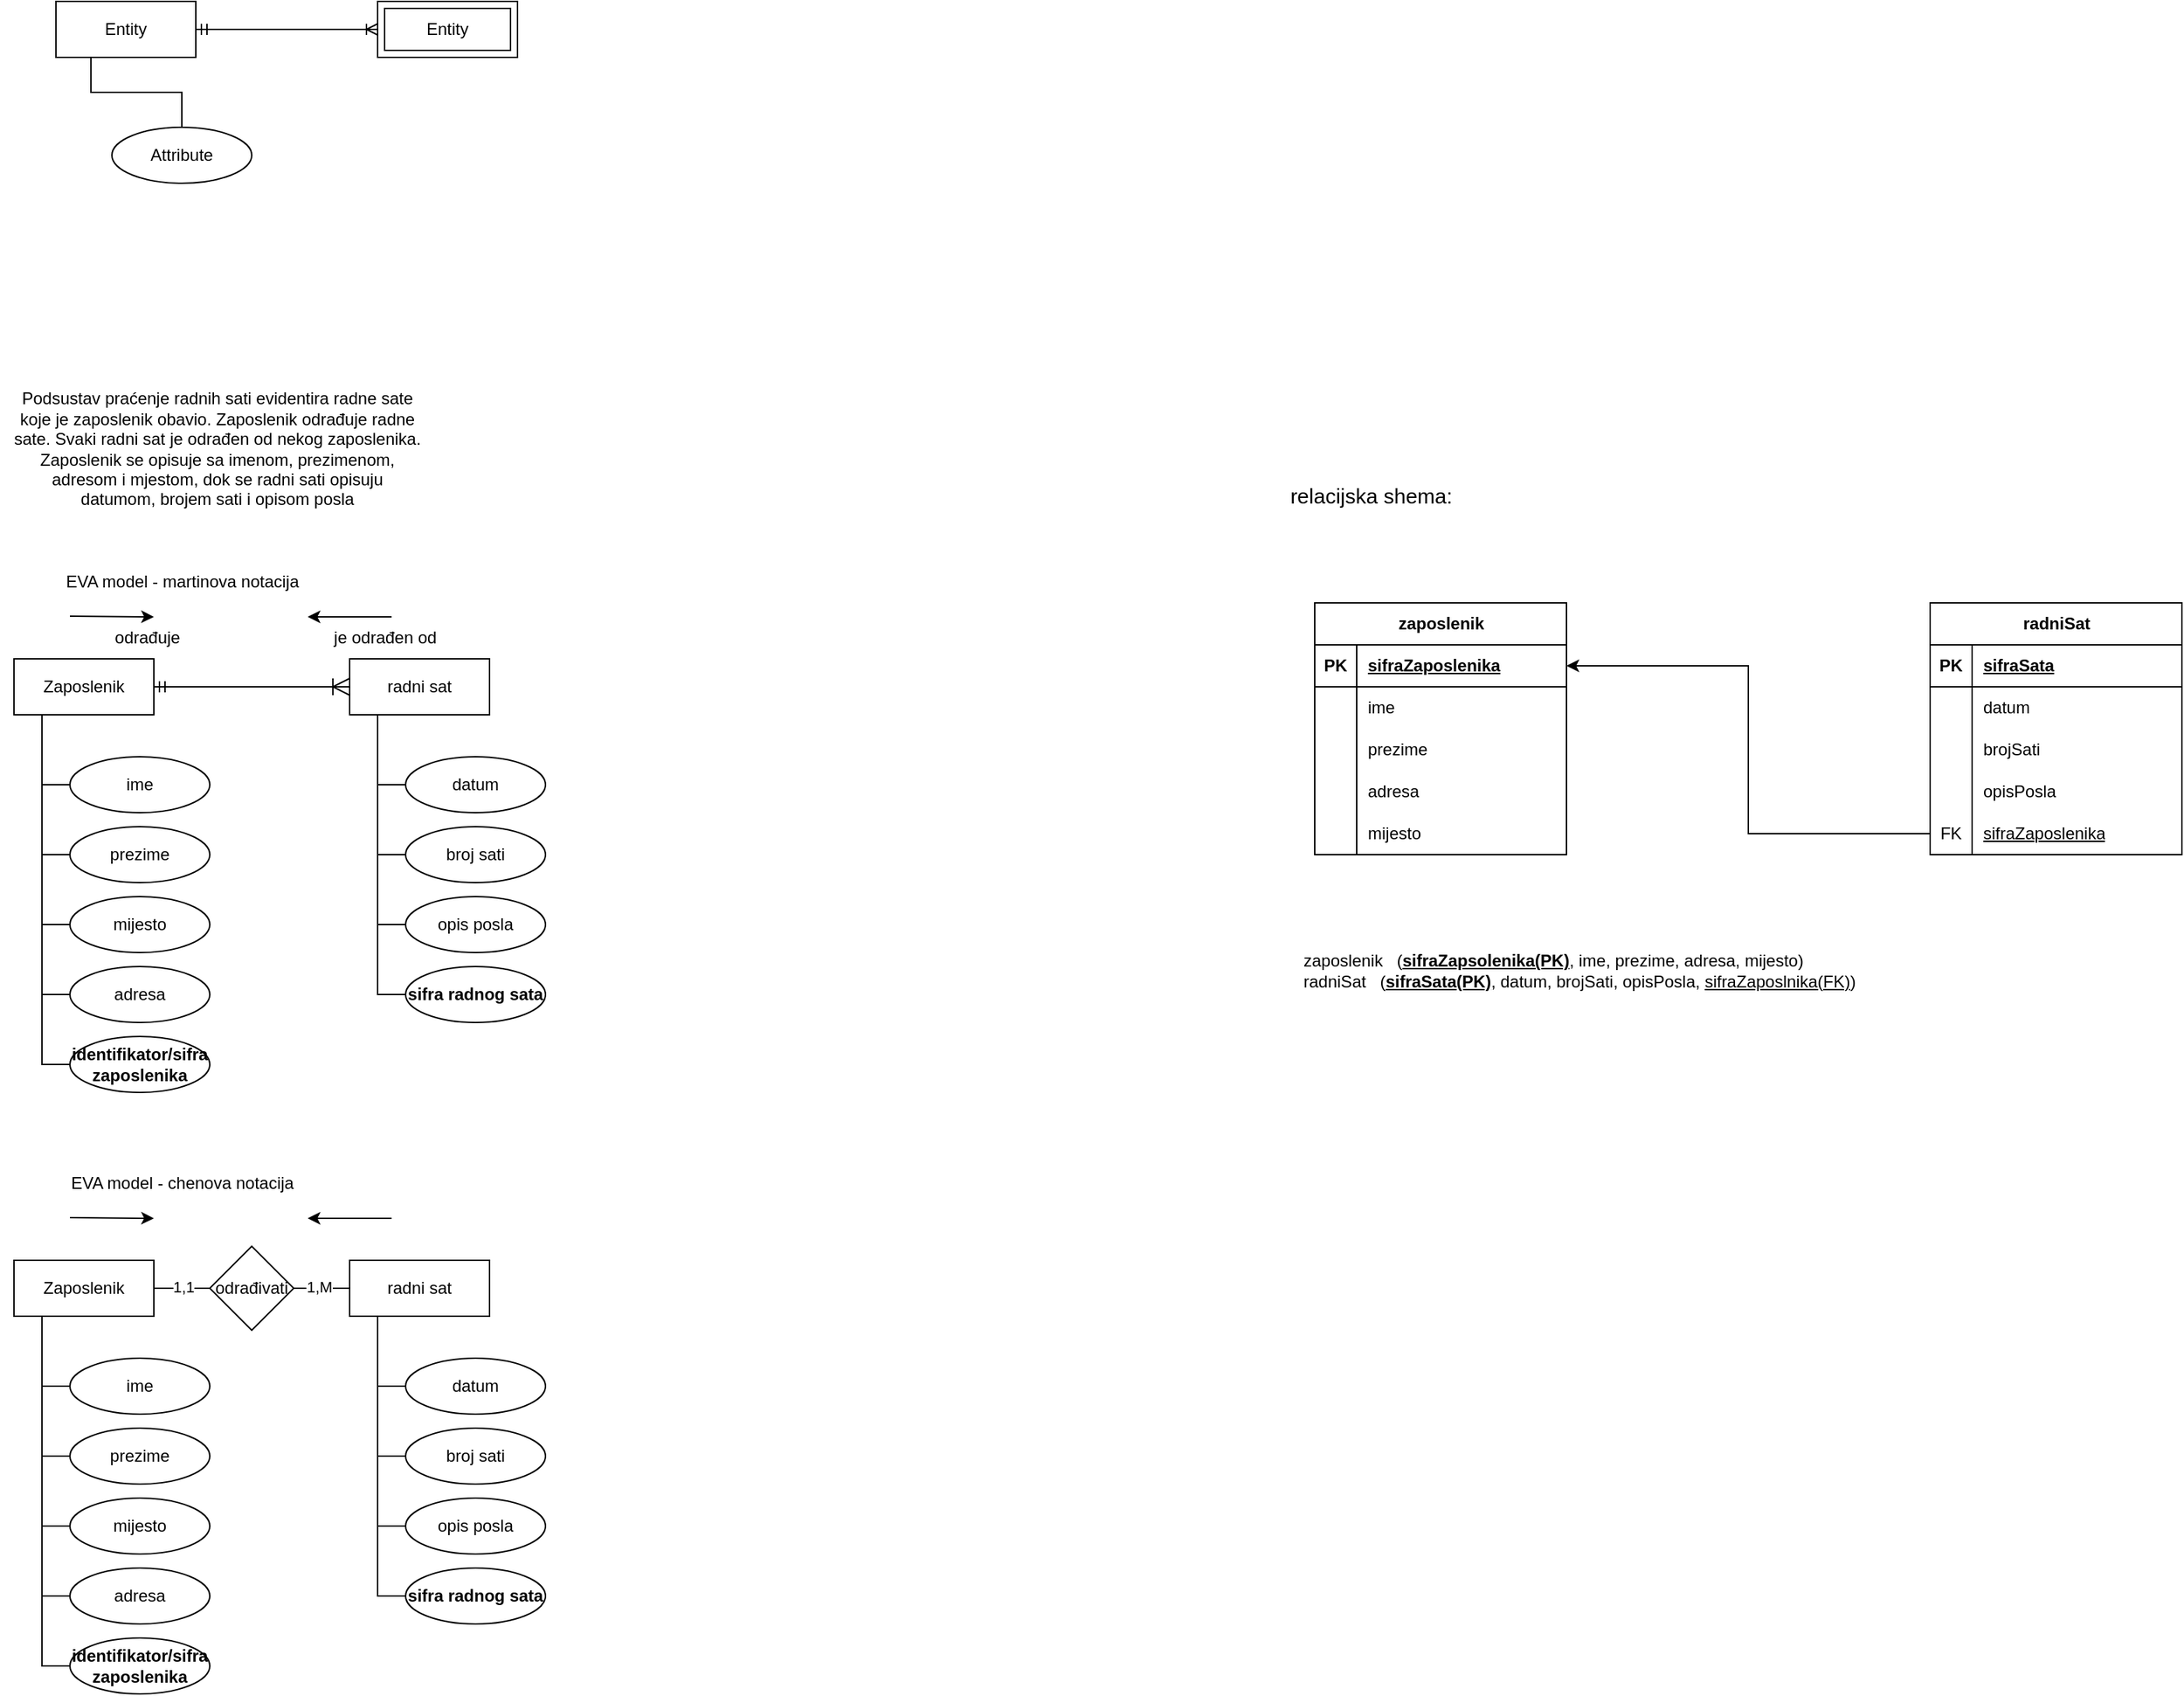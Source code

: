 <mxfile version="22.0.8" type="github">
  <diagram name="Page-1" id="AN3knQ1uPVFw2JtmK8g8">
    <mxGraphModel dx="1551" dy="839" grid="1" gridSize="10" guides="1" tooltips="1" connect="1" arrows="1" fold="1" page="1" pageScale="1" pageWidth="3300" pageHeight="4681" math="0" shadow="0">
      <root>
        <mxCell id="0" />
        <mxCell id="1" parent="0" />
        <mxCell id="YmAx3Wk3M9Wkv32GOvmK-6" style="edgeStyle=orthogonalEdgeStyle;rounded=0;orthogonalLoop=1;jettySize=auto;html=1;entryX=0;entryY=0.5;entryDx=0;entryDy=0;endArrow=ERoneToMany;endFill=0;startArrow=ERmandOne;startFill=0;" parent="1" source="YmAx3Wk3M9Wkv32GOvmK-4" edge="1">
          <mxGeometry relative="1" as="geometry">
            <mxPoint x="290" y="200" as="targetPoint" />
          </mxGeometry>
        </mxCell>
        <mxCell id="YmAx3Wk3M9Wkv32GOvmK-9" style="edgeStyle=orthogonalEdgeStyle;rounded=0;orthogonalLoop=1;jettySize=auto;html=1;exitX=0.25;exitY=1;exitDx=0;exitDy=0;endArrow=none;endFill=0;" parent="1" source="YmAx3Wk3M9Wkv32GOvmK-4" target="YmAx3Wk3M9Wkv32GOvmK-8" edge="1">
          <mxGeometry relative="1" as="geometry" />
        </mxCell>
        <mxCell id="YmAx3Wk3M9Wkv32GOvmK-4" value="Entity" style="whiteSpace=wrap;html=1;align=center;" parent="1" vertex="1">
          <mxGeometry x="60" y="180" width="100" height="40" as="geometry" />
        </mxCell>
        <mxCell id="YmAx3Wk3M9Wkv32GOvmK-7" value="Entity" style="shape=ext;margin=3;double=1;whiteSpace=wrap;html=1;align=center;" parent="1" vertex="1">
          <mxGeometry x="290" y="180" width="100" height="40" as="geometry" />
        </mxCell>
        <mxCell id="YmAx3Wk3M9Wkv32GOvmK-8" value="Attribute" style="ellipse;whiteSpace=wrap;html=1;align=center;" parent="1" vertex="1">
          <mxGeometry x="100" y="270" width="100" height="40" as="geometry" />
        </mxCell>
        <mxCell id="YmAx3Wk3M9Wkv32GOvmK-10" value="EVA model - martinova notacija" style="text;html=1;align=center;verticalAlign=middle;resizable=0;points=[];autosize=1;strokeColor=none;fillColor=none;" parent="1" vertex="1">
          <mxGeometry x="55" y="580" width="190" height="30" as="geometry" />
        </mxCell>
        <mxCell id="YmAx3Wk3M9Wkv32GOvmK-11" value="Podsustav praćenje radnih sati evidentira radne sate&lt;br&gt;koje je zaposlenik obavio. Zaposlenik odrađuje radne&lt;br&gt;sate. Svaki radni sat je odrađen od nekog zaposlenika.&lt;br&gt;Zaposlenik se opisuje sa imenom, prezimenom,&lt;br&gt;adresom i mjestom, dok se radni sati opisuju&lt;br&gt;datumom, brojem sati i opisom posla" style="text;html=1;align=center;verticalAlign=middle;resizable=0;points=[];autosize=1;strokeColor=none;fillColor=none;" parent="1" vertex="1">
          <mxGeometry x="20" y="450" width="310" height="100" as="geometry" />
        </mxCell>
        <mxCell id="YmAx3Wk3M9Wkv32GOvmK-14" style="edgeStyle=orthogonalEdgeStyle;rounded=0;orthogonalLoop=1;jettySize=auto;html=1;exitX=1;exitY=0.5;exitDx=0;exitDy=0;endArrow=ERoneToMany;endFill=0;startArrow=ERmandOne;startFill=0;endSize=10;" parent="1" source="YmAx3Wk3M9Wkv32GOvmK-12" target="YmAx3Wk3M9Wkv32GOvmK-13" edge="1">
          <mxGeometry relative="1" as="geometry" />
        </mxCell>
        <mxCell id="YmAx3Wk3M9Wkv32GOvmK-12" value="Zaposlenik" style="whiteSpace=wrap;html=1;align=center;" parent="1" vertex="1">
          <mxGeometry x="30" y="650" width="100" height="40" as="geometry" />
        </mxCell>
        <mxCell id="YmAx3Wk3M9Wkv32GOvmK-13" value="radni sat" style="whiteSpace=wrap;html=1;align=center;" parent="1" vertex="1">
          <mxGeometry x="270" y="650" width="100" height="40" as="geometry" />
        </mxCell>
        <mxCell id="YmAx3Wk3M9Wkv32GOvmK-15" value="ime" style="ellipse;whiteSpace=wrap;html=1;align=center;" parent="1" vertex="1">
          <mxGeometry x="70" y="720" width="100" height="40" as="geometry" />
        </mxCell>
        <mxCell id="YmAx3Wk3M9Wkv32GOvmK-22" style="edgeStyle=orthogonalEdgeStyle;rounded=0;orthogonalLoop=1;jettySize=auto;html=1;exitX=0;exitY=0.5;exitDx=0;exitDy=0;endArrow=none;endFill=0;" parent="1" source="YmAx3Wk3M9Wkv32GOvmK-16" edge="1">
          <mxGeometry relative="1" as="geometry">
            <mxPoint x="50" y="690" as="targetPoint" />
          </mxGeometry>
        </mxCell>
        <mxCell id="YmAx3Wk3M9Wkv32GOvmK-16" value="prezime" style="ellipse;whiteSpace=wrap;html=1;align=center;" parent="1" vertex="1">
          <mxGeometry x="70" y="770" width="100" height="40" as="geometry" />
        </mxCell>
        <mxCell id="YmAx3Wk3M9Wkv32GOvmK-23" style="edgeStyle=orthogonalEdgeStyle;rounded=0;orthogonalLoop=1;jettySize=auto;html=1;exitX=0;exitY=0.5;exitDx=0;exitDy=0;endArrow=none;endFill=0;" parent="1" source="YmAx3Wk3M9Wkv32GOvmK-17" edge="1">
          <mxGeometry relative="1" as="geometry">
            <mxPoint x="50" y="690" as="targetPoint" />
          </mxGeometry>
        </mxCell>
        <mxCell id="YmAx3Wk3M9Wkv32GOvmK-17" value="mijesto" style="ellipse;whiteSpace=wrap;html=1;align=center;" parent="1" vertex="1">
          <mxGeometry x="70" y="820" width="100" height="40" as="geometry" />
        </mxCell>
        <mxCell id="YmAx3Wk3M9Wkv32GOvmK-24" style="edgeStyle=orthogonalEdgeStyle;rounded=0;orthogonalLoop=1;jettySize=auto;html=1;exitX=0;exitY=0.5;exitDx=0;exitDy=0;endArrow=none;endFill=0;" parent="1" source="YmAx3Wk3M9Wkv32GOvmK-18" edge="1">
          <mxGeometry relative="1" as="geometry">
            <mxPoint x="50" y="690" as="targetPoint" />
          </mxGeometry>
        </mxCell>
        <mxCell id="YmAx3Wk3M9Wkv32GOvmK-18" value="adresa" style="ellipse;whiteSpace=wrap;html=1;align=center;" parent="1" vertex="1">
          <mxGeometry x="70" y="870" width="100" height="40" as="geometry" />
        </mxCell>
        <mxCell id="YmAx3Wk3M9Wkv32GOvmK-21" style="edgeStyle=orthogonalEdgeStyle;rounded=0;orthogonalLoop=1;jettySize=auto;html=1;exitX=0;exitY=0.5;exitDx=0;exitDy=0;entryX=0.2;entryY=1;entryDx=0;entryDy=0;entryPerimeter=0;endArrow=none;endFill=0;" parent="1" source="YmAx3Wk3M9Wkv32GOvmK-15" target="YmAx3Wk3M9Wkv32GOvmK-12" edge="1">
          <mxGeometry relative="1" as="geometry" />
        </mxCell>
        <mxCell id="YmAx3Wk3M9Wkv32GOvmK-26" style="edgeStyle=orthogonalEdgeStyle;rounded=0;orthogonalLoop=1;jettySize=auto;html=1;exitX=0;exitY=0.5;exitDx=0;exitDy=0;endArrow=none;endFill=0;" parent="1" source="YmAx3Wk3M9Wkv32GOvmK-25" edge="1">
          <mxGeometry relative="1" as="geometry">
            <mxPoint x="50" y="690" as="targetPoint" />
          </mxGeometry>
        </mxCell>
        <mxCell id="YmAx3Wk3M9Wkv32GOvmK-25" value="&lt;b&gt;identifikator/sifra zaposlenika&lt;/b&gt;" style="ellipse;whiteSpace=wrap;html=1;align=center;" parent="1" vertex="1">
          <mxGeometry x="70" y="920" width="100" height="40" as="geometry" />
        </mxCell>
        <mxCell id="YmAx3Wk3M9Wkv32GOvmK-27" value="datum" style="ellipse;whiteSpace=wrap;html=1;align=center;" parent="1" vertex="1">
          <mxGeometry x="310" y="720" width="100" height="40" as="geometry" />
        </mxCell>
        <mxCell id="YmAx3Wk3M9Wkv32GOvmK-31" style="edgeStyle=orthogonalEdgeStyle;rounded=0;orthogonalLoop=1;jettySize=auto;html=1;exitX=0;exitY=0.5;exitDx=0;exitDy=0;endArrow=none;endFill=0;" parent="1" source="YmAx3Wk3M9Wkv32GOvmK-28" edge="1">
          <mxGeometry relative="1" as="geometry">
            <mxPoint x="290" y="700" as="targetPoint" />
          </mxGeometry>
        </mxCell>
        <mxCell id="YmAx3Wk3M9Wkv32GOvmK-28" value="broj sati" style="ellipse;whiteSpace=wrap;html=1;align=center;" parent="1" vertex="1">
          <mxGeometry x="310" y="770" width="100" height="40" as="geometry" />
        </mxCell>
        <mxCell id="YmAx3Wk3M9Wkv32GOvmK-32" style="edgeStyle=orthogonalEdgeStyle;rounded=0;orthogonalLoop=1;jettySize=auto;html=1;exitX=0;exitY=0.5;exitDx=0;exitDy=0;endArrow=none;endFill=0;" parent="1" source="YmAx3Wk3M9Wkv32GOvmK-29" edge="1">
          <mxGeometry relative="1" as="geometry">
            <mxPoint x="290" y="730" as="targetPoint" />
          </mxGeometry>
        </mxCell>
        <mxCell id="YmAx3Wk3M9Wkv32GOvmK-29" value="opis posla" style="ellipse;whiteSpace=wrap;html=1;align=center;" parent="1" vertex="1">
          <mxGeometry x="310" y="820" width="100" height="40" as="geometry" />
        </mxCell>
        <mxCell id="YmAx3Wk3M9Wkv32GOvmK-30" style="edgeStyle=orthogonalEdgeStyle;rounded=0;orthogonalLoop=1;jettySize=auto;html=1;exitX=0;exitY=0.5;exitDx=0;exitDy=0;entryX=0.2;entryY=1;entryDx=0;entryDy=0;entryPerimeter=0;endArrow=none;endFill=0;" parent="1" source="YmAx3Wk3M9Wkv32GOvmK-27" target="YmAx3Wk3M9Wkv32GOvmK-13" edge="1">
          <mxGeometry relative="1" as="geometry" />
        </mxCell>
        <mxCell id="YmAx3Wk3M9Wkv32GOvmK-34" style="edgeStyle=orthogonalEdgeStyle;rounded=0;orthogonalLoop=1;jettySize=auto;html=1;exitX=0;exitY=0.5;exitDx=0;exitDy=0;endArrow=none;endFill=0;" parent="1" source="YmAx3Wk3M9Wkv32GOvmK-33" edge="1">
          <mxGeometry relative="1" as="geometry">
            <mxPoint x="290" y="840" as="targetPoint" />
          </mxGeometry>
        </mxCell>
        <mxCell id="YmAx3Wk3M9Wkv32GOvmK-33" value="&lt;b&gt;sifra radnog sata&lt;/b&gt;" style="ellipse;whiteSpace=wrap;html=1;align=center;" parent="1" vertex="1">
          <mxGeometry x="310" y="870" width="100" height="40" as="geometry" />
        </mxCell>
        <mxCell id="YmAx3Wk3M9Wkv32GOvmK-36" value="odrađuje" style="text;html=1;align=center;verticalAlign=middle;resizable=0;points=[];autosize=1;strokeColor=none;fillColor=none;strokeWidth=1;" parent="1" vertex="1">
          <mxGeometry x="90" y="620" width="70" height="30" as="geometry" />
        </mxCell>
        <mxCell id="YmAx3Wk3M9Wkv32GOvmK-37" value="je odrađen od" style="text;html=1;align=center;verticalAlign=middle;resizable=0;points=[];autosize=1;strokeColor=none;fillColor=none;" parent="1" vertex="1">
          <mxGeometry x="245" y="620" width="100" height="30" as="geometry" />
        </mxCell>
        <mxCell id="YmAx3Wk3M9Wkv32GOvmK-40" value="" style="edgeStyle=none;orthogonalLoop=1;jettySize=auto;html=1;rounded=0;" parent="1" edge="1">
          <mxGeometry width="100" relative="1" as="geometry">
            <mxPoint x="300" y="620" as="sourcePoint" />
            <mxPoint x="240" y="620" as="targetPoint" />
            <Array as="points" />
          </mxGeometry>
        </mxCell>
        <mxCell id="YmAx3Wk3M9Wkv32GOvmK-41" value="" style="edgeStyle=none;orthogonalLoop=1;jettySize=auto;html=1;rounded=0;" parent="1" edge="1">
          <mxGeometry width="100" relative="1" as="geometry">
            <mxPoint x="70" y="619.52" as="sourcePoint" />
            <mxPoint x="130" y="620" as="targetPoint" />
            <Array as="points" />
          </mxGeometry>
        </mxCell>
        <mxCell id="YmAx3Wk3M9Wkv32GOvmK-42" value="EVA model - chenova notacija" style="text;html=1;align=center;verticalAlign=middle;resizable=0;points=[];autosize=1;strokeColor=none;fillColor=none;" parent="1" vertex="1">
          <mxGeometry x="60" y="1010" width="180" height="30" as="geometry" />
        </mxCell>
        <mxCell id="YmAx3Wk3M9Wkv32GOvmK-44" value="Zaposlenik" style="whiteSpace=wrap;html=1;align=center;" parent="1" vertex="1">
          <mxGeometry x="30" y="1080" width="100" height="40" as="geometry" />
        </mxCell>
        <mxCell id="YmAx3Wk3M9Wkv32GOvmK-45" value="radni sat" style="whiteSpace=wrap;html=1;align=center;" parent="1" vertex="1">
          <mxGeometry x="270" y="1080" width="100" height="40" as="geometry" />
        </mxCell>
        <mxCell id="YmAx3Wk3M9Wkv32GOvmK-46" value="ime" style="ellipse;whiteSpace=wrap;html=1;align=center;" parent="1" vertex="1">
          <mxGeometry x="70" y="1150" width="100" height="40" as="geometry" />
        </mxCell>
        <mxCell id="YmAx3Wk3M9Wkv32GOvmK-47" style="edgeStyle=orthogonalEdgeStyle;rounded=0;orthogonalLoop=1;jettySize=auto;html=1;exitX=0;exitY=0.5;exitDx=0;exitDy=0;endArrow=none;endFill=0;" parent="1" source="YmAx3Wk3M9Wkv32GOvmK-48" edge="1">
          <mxGeometry relative="1" as="geometry">
            <mxPoint x="50" y="1120" as="targetPoint" />
          </mxGeometry>
        </mxCell>
        <mxCell id="YmAx3Wk3M9Wkv32GOvmK-48" value="prezime" style="ellipse;whiteSpace=wrap;html=1;align=center;" parent="1" vertex="1">
          <mxGeometry x="70" y="1200" width="100" height="40" as="geometry" />
        </mxCell>
        <mxCell id="YmAx3Wk3M9Wkv32GOvmK-49" style="edgeStyle=orthogonalEdgeStyle;rounded=0;orthogonalLoop=1;jettySize=auto;html=1;exitX=0;exitY=0.5;exitDx=0;exitDy=0;endArrow=none;endFill=0;" parent="1" source="YmAx3Wk3M9Wkv32GOvmK-50" edge="1">
          <mxGeometry relative="1" as="geometry">
            <mxPoint x="50" y="1120" as="targetPoint" />
          </mxGeometry>
        </mxCell>
        <mxCell id="YmAx3Wk3M9Wkv32GOvmK-50" value="mijesto" style="ellipse;whiteSpace=wrap;html=1;align=center;" parent="1" vertex="1">
          <mxGeometry x="70" y="1250" width="100" height="40" as="geometry" />
        </mxCell>
        <mxCell id="YmAx3Wk3M9Wkv32GOvmK-51" style="edgeStyle=orthogonalEdgeStyle;rounded=0;orthogonalLoop=1;jettySize=auto;html=1;exitX=0;exitY=0.5;exitDx=0;exitDy=0;endArrow=none;endFill=0;" parent="1" source="YmAx3Wk3M9Wkv32GOvmK-52" edge="1">
          <mxGeometry relative="1" as="geometry">
            <mxPoint x="50" y="1120" as="targetPoint" />
          </mxGeometry>
        </mxCell>
        <mxCell id="YmAx3Wk3M9Wkv32GOvmK-52" value="adresa" style="ellipse;whiteSpace=wrap;html=1;align=center;" parent="1" vertex="1">
          <mxGeometry x="70" y="1300" width="100" height="40" as="geometry" />
        </mxCell>
        <mxCell id="YmAx3Wk3M9Wkv32GOvmK-53" style="edgeStyle=orthogonalEdgeStyle;rounded=0;orthogonalLoop=1;jettySize=auto;html=1;exitX=0;exitY=0.5;exitDx=0;exitDy=0;entryX=0.2;entryY=1;entryDx=0;entryDy=0;entryPerimeter=0;endArrow=none;endFill=0;" parent="1" source="YmAx3Wk3M9Wkv32GOvmK-46" target="YmAx3Wk3M9Wkv32GOvmK-44" edge="1">
          <mxGeometry relative="1" as="geometry" />
        </mxCell>
        <mxCell id="YmAx3Wk3M9Wkv32GOvmK-54" style="edgeStyle=orthogonalEdgeStyle;rounded=0;orthogonalLoop=1;jettySize=auto;html=1;exitX=0;exitY=0.5;exitDx=0;exitDy=0;endArrow=none;endFill=0;" parent="1" source="YmAx3Wk3M9Wkv32GOvmK-55" edge="1">
          <mxGeometry relative="1" as="geometry">
            <mxPoint x="50" y="1120" as="targetPoint" />
          </mxGeometry>
        </mxCell>
        <mxCell id="YmAx3Wk3M9Wkv32GOvmK-55" value="&lt;b&gt;identifikator/sifra zaposlenika&lt;/b&gt;" style="ellipse;whiteSpace=wrap;html=1;align=center;" parent="1" vertex="1">
          <mxGeometry x="70" y="1350" width="100" height="40" as="geometry" />
        </mxCell>
        <mxCell id="YmAx3Wk3M9Wkv32GOvmK-56" value="datum" style="ellipse;whiteSpace=wrap;html=1;align=center;" parent="1" vertex="1">
          <mxGeometry x="310" y="1150" width="100" height="40" as="geometry" />
        </mxCell>
        <mxCell id="YmAx3Wk3M9Wkv32GOvmK-57" style="edgeStyle=orthogonalEdgeStyle;rounded=0;orthogonalLoop=1;jettySize=auto;html=1;exitX=0;exitY=0.5;exitDx=0;exitDy=0;endArrow=none;endFill=0;" parent="1" source="YmAx3Wk3M9Wkv32GOvmK-58" edge="1">
          <mxGeometry relative="1" as="geometry">
            <mxPoint x="290" y="1130" as="targetPoint" />
          </mxGeometry>
        </mxCell>
        <mxCell id="YmAx3Wk3M9Wkv32GOvmK-58" value="broj sati" style="ellipse;whiteSpace=wrap;html=1;align=center;" parent="1" vertex="1">
          <mxGeometry x="310" y="1200" width="100" height="40" as="geometry" />
        </mxCell>
        <mxCell id="YmAx3Wk3M9Wkv32GOvmK-59" style="edgeStyle=orthogonalEdgeStyle;rounded=0;orthogonalLoop=1;jettySize=auto;html=1;exitX=0;exitY=0.5;exitDx=0;exitDy=0;endArrow=none;endFill=0;" parent="1" source="YmAx3Wk3M9Wkv32GOvmK-60" edge="1">
          <mxGeometry relative="1" as="geometry">
            <mxPoint x="290" y="1160" as="targetPoint" />
          </mxGeometry>
        </mxCell>
        <mxCell id="YmAx3Wk3M9Wkv32GOvmK-60" value="opis posla" style="ellipse;whiteSpace=wrap;html=1;align=center;" parent="1" vertex="1">
          <mxGeometry x="310" y="1250" width="100" height="40" as="geometry" />
        </mxCell>
        <mxCell id="YmAx3Wk3M9Wkv32GOvmK-61" style="edgeStyle=orthogonalEdgeStyle;rounded=0;orthogonalLoop=1;jettySize=auto;html=1;exitX=0;exitY=0.5;exitDx=0;exitDy=0;entryX=0.2;entryY=1;entryDx=0;entryDy=0;entryPerimeter=0;endArrow=none;endFill=0;" parent="1" source="YmAx3Wk3M9Wkv32GOvmK-56" target="YmAx3Wk3M9Wkv32GOvmK-45" edge="1">
          <mxGeometry relative="1" as="geometry" />
        </mxCell>
        <mxCell id="YmAx3Wk3M9Wkv32GOvmK-62" style="edgeStyle=orthogonalEdgeStyle;rounded=0;orthogonalLoop=1;jettySize=auto;html=1;exitX=0;exitY=0.5;exitDx=0;exitDy=0;endArrow=none;endFill=0;" parent="1" source="YmAx3Wk3M9Wkv32GOvmK-63" edge="1">
          <mxGeometry relative="1" as="geometry">
            <mxPoint x="290" y="1270" as="targetPoint" />
          </mxGeometry>
        </mxCell>
        <mxCell id="YmAx3Wk3M9Wkv32GOvmK-63" value="&lt;b&gt;sifra radnog sata&lt;/b&gt;" style="ellipse;whiteSpace=wrap;html=1;align=center;" parent="1" vertex="1">
          <mxGeometry x="310" y="1300" width="100" height="40" as="geometry" />
        </mxCell>
        <mxCell id="YmAx3Wk3M9Wkv32GOvmK-66" value="" style="edgeStyle=none;orthogonalLoop=1;jettySize=auto;html=1;rounded=0;" parent="1" edge="1">
          <mxGeometry width="100" relative="1" as="geometry">
            <mxPoint x="300" y="1050" as="sourcePoint" />
            <mxPoint x="240" y="1050" as="targetPoint" />
            <Array as="points" />
          </mxGeometry>
        </mxCell>
        <mxCell id="YmAx3Wk3M9Wkv32GOvmK-67" value="" style="edgeStyle=none;orthogonalLoop=1;jettySize=auto;html=1;rounded=0;" parent="1" edge="1">
          <mxGeometry width="100" relative="1" as="geometry">
            <mxPoint x="70" y="1049.52" as="sourcePoint" />
            <mxPoint x="130" y="1050" as="targetPoint" />
            <Array as="points" />
          </mxGeometry>
        </mxCell>
        <mxCell id="YmAx3Wk3M9Wkv32GOvmK-70" style="edgeStyle=orthogonalEdgeStyle;rounded=0;orthogonalLoop=1;jettySize=auto;html=1;exitX=0;exitY=0.5;exitDx=0;exitDy=0;entryX=1;entryY=0.5;entryDx=0;entryDy=0;endArrow=none;endFill=0;" parent="1" source="YmAx3Wk3M9Wkv32GOvmK-68" target="YmAx3Wk3M9Wkv32GOvmK-44" edge="1">
          <mxGeometry relative="1" as="geometry" />
        </mxCell>
        <mxCell id="YmAx3Wk3M9Wkv32GOvmK-72" value="1,1" style="edgeLabel;html=1;align=center;verticalAlign=middle;resizable=0;points=[];" parent="YmAx3Wk3M9Wkv32GOvmK-70" vertex="1" connectable="0">
          <mxGeometry x="-0.024" y="-1" relative="1" as="geometry">
            <mxPoint as="offset" />
          </mxGeometry>
        </mxCell>
        <mxCell id="YmAx3Wk3M9Wkv32GOvmK-68" value="odrađivati" style="shape=rhombus;perimeter=rhombusPerimeter;whiteSpace=wrap;html=1;align=center;" parent="1" vertex="1">
          <mxGeometry x="170" y="1070" width="60" height="60" as="geometry" />
        </mxCell>
        <mxCell id="YmAx3Wk3M9Wkv32GOvmK-69" style="edgeStyle=orthogonalEdgeStyle;rounded=0;orthogonalLoop=1;jettySize=auto;html=1;entryX=0;entryY=0.5;entryDx=0;entryDy=0;endArrow=none;endFill=0;" parent="1" source="YmAx3Wk3M9Wkv32GOvmK-68" target="YmAx3Wk3M9Wkv32GOvmK-45" edge="1">
          <mxGeometry relative="1" as="geometry">
            <Array as="points" />
          </mxGeometry>
        </mxCell>
        <mxCell id="YmAx3Wk3M9Wkv32GOvmK-71" value="1,M" style="edgeLabel;html=1;align=center;verticalAlign=middle;resizable=0;points=[];" parent="YmAx3Wk3M9Wkv32GOvmK-69" vertex="1" connectable="0">
          <mxGeometry x="-0.119" y="1" relative="1" as="geometry">
            <mxPoint as="offset" />
          </mxGeometry>
        </mxCell>
        <mxCell id="SPQxVRiJ7Nk8ywsgeBVe-1" value="&lt;div&gt;zaposlenik&lt;/div&gt;" style="shape=table;startSize=30;container=1;collapsible=1;childLayout=tableLayout;fixedRows=1;rowLines=0;fontStyle=1;align=center;resizeLast=1;html=1;" vertex="1" parent="1">
          <mxGeometry x="960" y="610" width="180" height="180" as="geometry" />
        </mxCell>
        <mxCell id="SPQxVRiJ7Nk8ywsgeBVe-2" value="" style="shape=tableRow;horizontal=0;startSize=0;swimlaneHead=0;swimlaneBody=0;fillColor=none;collapsible=0;dropTarget=0;points=[[0,0.5],[1,0.5]];portConstraint=eastwest;top=0;left=0;right=0;bottom=1;" vertex="1" parent="SPQxVRiJ7Nk8ywsgeBVe-1">
          <mxGeometry y="30" width="180" height="30" as="geometry" />
        </mxCell>
        <mxCell id="SPQxVRiJ7Nk8ywsgeBVe-3" value="PK" style="shape=partialRectangle;connectable=0;fillColor=none;top=0;left=0;bottom=0;right=0;fontStyle=1;overflow=hidden;whiteSpace=wrap;html=1;" vertex="1" parent="SPQxVRiJ7Nk8ywsgeBVe-2">
          <mxGeometry width="30" height="30" as="geometry">
            <mxRectangle width="30" height="30" as="alternateBounds" />
          </mxGeometry>
        </mxCell>
        <mxCell id="SPQxVRiJ7Nk8ywsgeBVe-4" value="sifraZaposlenika" style="shape=partialRectangle;connectable=0;fillColor=none;top=0;left=0;bottom=0;right=0;align=left;spacingLeft=6;fontStyle=5;overflow=hidden;whiteSpace=wrap;html=1;" vertex="1" parent="SPQxVRiJ7Nk8ywsgeBVe-2">
          <mxGeometry x="30" width="150" height="30" as="geometry">
            <mxRectangle width="150" height="30" as="alternateBounds" />
          </mxGeometry>
        </mxCell>
        <mxCell id="SPQxVRiJ7Nk8ywsgeBVe-5" value="" style="shape=tableRow;horizontal=0;startSize=0;swimlaneHead=0;swimlaneBody=0;fillColor=none;collapsible=0;dropTarget=0;points=[[0,0.5],[1,0.5]];portConstraint=eastwest;top=0;left=0;right=0;bottom=0;" vertex="1" parent="SPQxVRiJ7Nk8ywsgeBVe-1">
          <mxGeometry y="60" width="180" height="30" as="geometry" />
        </mxCell>
        <mxCell id="SPQxVRiJ7Nk8ywsgeBVe-6" value="" style="shape=partialRectangle;connectable=0;fillColor=none;top=0;left=0;bottom=0;right=0;editable=1;overflow=hidden;whiteSpace=wrap;html=1;" vertex="1" parent="SPQxVRiJ7Nk8ywsgeBVe-5">
          <mxGeometry width="30" height="30" as="geometry">
            <mxRectangle width="30" height="30" as="alternateBounds" />
          </mxGeometry>
        </mxCell>
        <mxCell id="SPQxVRiJ7Nk8ywsgeBVe-7" value="ime" style="shape=partialRectangle;connectable=0;fillColor=none;top=0;left=0;bottom=0;right=0;align=left;spacingLeft=6;overflow=hidden;whiteSpace=wrap;html=1;" vertex="1" parent="SPQxVRiJ7Nk8ywsgeBVe-5">
          <mxGeometry x="30" width="150" height="30" as="geometry">
            <mxRectangle width="150" height="30" as="alternateBounds" />
          </mxGeometry>
        </mxCell>
        <mxCell id="SPQxVRiJ7Nk8ywsgeBVe-8" value="" style="shape=tableRow;horizontal=0;startSize=0;swimlaneHead=0;swimlaneBody=0;fillColor=none;collapsible=0;dropTarget=0;points=[[0,0.5],[1,0.5]];portConstraint=eastwest;top=0;left=0;right=0;bottom=0;" vertex="1" parent="SPQxVRiJ7Nk8ywsgeBVe-1">
          <mxGeometry y="90" width="180" height="30" as="geometry" />
        </mxCell>
        <mxCell id="SPQxVRiJ7Nk8ywsgeBVe-9" value="" style="shape=partialRectangle;connectable=0;fillColor=none;top=0;left=0;bottom=0;right=0;editable=1;overflow=hidden;whiteSpace=wrap;html=1;" vertex="1" parent="SPQxVRiJ7Nk8ywsgeBVe-8">
          <mxGeometry width="30" height="30" as="geometry">
            <mxRectangle width="30" height="30" as="alternateBounds" />
          </mxGeometry>
        </mxCell>
        <mxCell id="SPQxVRiJ7Nk8ywsgeBVe-10" value="prezime" style="shape=partialRectangle;connectable=0;fillColor=none;top=0;left=0;bottom=0;right=0;align=left;spacingLeft=6;overflow=hidden;whiteSpace=wrap;html=1;" vertex="1" parent="SPQxVRiJ7Nk8ywsgeBVe-8">
          <mxGeometry x="30" width="150" height="30" as="geometry">
            <mxRectangle width="150" height="30" as="alternateBounds" />
          </mxGeometry>
        </mxCell>
        <mxCell id="SPQxVRiJ7Nk8ywsgeBVe-11" value="" style="shape=tableRow;horizontal=0;startSize=0;swimlaneHead=0;swimlaneBody=0;fillColor=none;collapsible=0;dropTarget=0;points=[[0,0.5],[1,0.5]];portConstraint=eastwest;top=0;left=0;right=0;bottom=0;" vertex="1" parent="SPQxVRiJ7Nk8ywsgeBVe-1">
          <mxGeometry y="120" width="180" height="30" as="geometry" />
        </mxCell>
        <mxCell id="SPQxVRiJ7Nk8ywsgeBVe-12" value="" style="shape=partialRectangle;connectable=0;fillColor=none;top=0;left=0;bottom=0;right=0;editable=1;overflow=hidden;whiteSpace=wrap;html=1;" vertex="1" parent="SPQxVRiJ7Nk8ywsgeBVe-11">
          <mxGeometry width="30" height="30" as="geometry">
            <mxRectangle width="30" height="30" as="alternateBounds" />
          </mxGeometry>
        </mxCell>
        <mxCell id="SPQxVRiJ7Nk8ywsgeBVe-13" value="adresa" style="shape=partialRectangle;connectable=0;fillColor=none;top=0;left=0;bottom=0;right=0;align=left;spacingLeft=6;overflow=hidden;whiteSpace=wrap;html=1;" vertex="1" parent="SPQxVRiJ7Nk8ywsgeBVe-11">
          <mxGeometry x="30" width="150" height="30" as="geometry">
            <mxRectangle width="150" height="30" as="alternateBounds" />
          </mxGeometry>
        </mxCell>
        <mxCell id="SPQxVRiJ7Nk8ywsgeBVe-14" value="" style="shape=tableRow;horizontal=0;startSize=0;swimlaneHead=0;swimlaneBody=0;fillColor=none;collapsible=0;dropTarget=0;points=[[0,0.5],[1,0.5]];portConstraint=eastwest;top=0;left=0;right=0;bottom=0;" vertex="1" parent="SPQxVRiJ7Nk8ywsgeBVe-1">
          <mxGeometry y="150" width="180" height="30" as="geometry" />
        </mxCell>
        <mxCell id="SPQxVRiJ7Nk8ywsgeBVe-15" value="" style="shape=partialRectangle;connectable=0;fillColor=none;top=0;left=0;bottom=0;right=0;editable=1;overflow=hidden;whiteSpace=wrap;html=1;" vertex="1" parent="SPQxVRiJ7Nk8ywsgeBVe-14">
          <mxGeometry width="30" height="30" as="geometry">
            <mxRectangle width="30" height="30" as="alternateBounds" />
          </mxGeometry>
        </mxCell>
        <mxCell id="SPQxVRiJ7Nk8ywsgeBVe-16" value="mijesto" style="shape=partialRectangle;connectable=0;fillColor=none;top=0;left=0;bottom=0;right=0;align=left;spacingLeft=6;overflow=hidden;whiteSpace=wrap;html=1;" vertex="1" parent="SPQxVRiJ7Nk8ywsgeBVe-14">
          <mxGeometry x="30" width="150" height="30" as="geometry">
            <mxRectangle width="150" height="30" as="alternateBounds" />
          </mxGeometry>
        </mxCell>
        <mxCell id="SPQxVRiJ7Nk8ywsgeBVe-17" value="radniSat" style="shape=table;startSize=30;container=1;collapsible=1;childLayout=tableLayout;fixedRows=1;rowLines=0;fontStyle=1;align=center;resizeLast=1;html=1;" vertex="1" parent="1">
          <mxGeometry x="1400" y="610" width="180" height="180" as="geometry" />
        </mxCell>
        <mxCell id="SPQxVRiJ7Nk8ywsgeBVe-18" value="" style="shape=tableRow;horizontal=0;startSize=0;swimlaneHead=0;swimlaneBody=0;fillColor=none;collapsible=0;dropTarget=0;points=[[0,0.5],[1,0.5]];portConstraint=eastwest;top=0;left=0;right=0;bottom=1;" vertex="1" parent="SPQxVRiJ7Nk8ywsgeBVe-17">
          <mxGeometry y="30" width="180" height="30" as="geometry" />
        </mxCell>
        <mxCell id="SPQxVRiJ7Nk8ywsgeBVe-19" value="PK" style="shape=partialRectangle;connectable=0;fillColor=none;top=0;left=0;bottom=0;right=0;fontStyle=1;overflow=hidden;whiteSpace=wrap;html=1;" vertex="1" parent="SPQxVRiJ7Nk8ywsgeBVe-18">
          <mxGeometry width="30" height="30" as="geometry">
            <mxRectangle width="30" height="30" as="alternateBounds" />
          </mxGeometry>
        </mxCell>
        <mxCell id="SPQxVRiJ7Nk8ywsgeBVe-20" value="sifraSata" style="shape=partialRectangle;connectable=0;fillColor=none;top=0;left=0;bottom=0;right=0;align=left;spacingLeft=6;fontStyle=5;overflow=hidden;whiteSpace=wrap;html=1;" vertex="1" parent="SPQxVRiJ7Nk8ywsgeBVe-18">
          <mxGeometry x="30" width="150" height="30" as="geometry">
            <mxRectangle width="150" height="30" as="alternateBounds" />
          </mxGeometry>
        </mxCell>
        <mxCell id="SPQxVRiJ7Nk8ywsgeBVe-21" value="" style="shape=tableRow;horizontal=0;startSize=0;swimlaneHead=0;swimlaneBody=0;fillColor=none;collapsible=0;dropTarget=0;points=[[0,0.5],[1,0.5]];portConstraint=eastwest;top=0;left=0;right=0;bottom=0;" vertex="1" parent="SPQxVRiJ7Nk8ywsgeBVe-17">
          <mxGeometry y="60" width="180" height="30" as="geometry" />
        </mxCell>
        <mxCell id="SPQxVRiJ7Nk8ywsgeBVe-22" value="" style="shape=partialRectangle;connectable=0;fillColor=none;top=0;left=0;bottom=0;right=0;editable=1;overflow=hidden;whiteSpace=wrap;html=1;" vertex="1" parent="SPQxVRiJ7Nk8ywsgeBVe-21">
          <mxGeometry width="30" height="30" as="geometry">
            <mxRectangle width="30" height="30" as="alternateBounds" />
          </mxGeometry>
        </mxCell>
        <mxCell id="SPQxVRiJ7Nk8ywsgeBVe-23" value="datum" style="shape=partialRectangle;connectable=0;fillColor=none;top=0;left=0;bottom=0;right=0;align=left;spacingLeft=6;overflow=hidden;whiteSpace=wrap;html=1;" vertex="1" parent="SPQxVRiJ7Nk8ywsgeBVe-21">
          <mxGeometry x="30" width="150" height="30" as="geometry">
            <mxRectangle width="150" height="30" as="alternateBounds" />
          </mxGeometry>
        </mxCell>
        <mxCell id="SPQxVRiJ7Nk8ywsgeBVe-24" value="" style="shape=tableRow;horizontal=0;startSize=0;swimlaneHead=0;swimlaneBody=0;fillColor=none;collapsible=0;dropTarget=0;points=[[0,0.5],[1,0.5]];portConstraint=eastwest;top=0;left=0;right=0;bottom=0;" vertex="1" parent="SPQxVRiJ7Nk8ywsgeBVe-17">
          <mxGeometry y="90" width="180" height="30" as="geometry" />
        </mxCell>
        <mxCell id="SPQxVRiJ7Nk8ywsgeBVe-25" value="" style="shape=partialRectangle;connectable=0;fillColor=none;top=0;left=0;bottom=0;right=0;editable=1;overflow=hidden;whiteSpace=wrap;html=1;" vertex="1" parent="SPQxVRiJ7Nk8ywsgeBVe-24">
          <mxGeometry width="30" height="30" as="geometry">
            <mxRectangle width="30" height="30" as="alternateBounds" />
          </mxGeometry>
        </mxCell>
        <mxCell id="SPQxVRiJ7Nk8ywsgeBVe-26" value="brojSati" style="shape=partialRectangle;connectable=0;fillColor=none;top=0;left=0;bottom=0;right=0;align=left;spacingLeft=6;overflow=hidden;whiteSpace=wrap;html=1;" vertex="1" parent="SPQxVRiJ7Nk8ywsgeBVe-24">
          <mxGeometry x="30" width="150" height="30" as="geometry">
            <mxRectangle width="150" height="30" as="alternateBounds" />
          </mxGeometry>
        </mxCell>
        <mxCell id="SPQxVRiJ7Nk8ywsgeBVe-27" value="" style="shape=tableRow;horizontal=0;startSize=0;swimlaneHead=0;swimlaneBody=0;fillColor=none;collapsible=0;dropTarget=0;points=[[0,0.5],[1,0.5]];portConstraint=eastwest;top=0;left=0;right=0;bottom=0;" vertex="1" parent="SPQxVRiJ7Nk8ywsgeBVe-17">
          <mxGeometry y="120" width="180" height="30" as="geometry" />
        </mxCell>
        <mxCell id="SPQxVRiJ7Nk8ywsgeBVe-28" value="" style="shape=partialRectangle;connectable=0;fillColor=none;top=0;left=0;bottom=0;right=0;editable=1;overflow=hidden;whiteSpace=wrap;html=1;" vertex="1" parent="SPQxVRiJ7Nk8ywsgeBVe-27">
          <mxGeometry width="30" height="30" as="geometry">
            <mxRectangle width="30" height="30" as="alternateBounds" />
          </mxGeometry>
        </mxCell>
        <mxCell id="SPQxVRiJ7Nk8ywsgeBVe-29" value="opisPosla" style="shape=partialRectangle;connectable=0;fillColor=none;top=0;left=0;bottom=0;right=0;align=left;spacingLeft=6;overflow=hidden;whiteSpace=wrap;html=1;" vertex="1" parent="SPQxVRiJ7Nk8ywsgeBVe-27">
          <mxGeometry x="30" width="150" height="30" as="geometry">
            <mxRectangle width="150" height="30" as="alternateBounds" />
          </mxGeometry>
        </mxCell>
        <mxCell id="SPQxVRiJ7Nk8ywsgeBVe-30" value="" style="shape=tableRow;horizontal=0;startSize=0;swimlaneHead=0;swimlaneBody=0;fillColor=none;collapsible=0;dropTarget=0;points=[[0,0.5],[1,0.5]];portConstraint=eastwest;top=0;left=0;right=0;bottom=0;" vertex="1" parent="SPQxVRiJ7Nk8ywsgeBVe-17">
          <mxGeometry y="150" width="180" height="30" as="geometry" />
        </mxCell>
        <mxCell id="SPQxVRiJ7Nk8ywsgeBVe-31" value="FK" style="shape=partialRectangle;connectable=0;fillColor=none;top=0;left=0;bottom=0;right=0;editable=1;overflow=hidden;whiteSpace=wrap;html=1;" vertex="1" parent="SPQxVRiJ7Nk8ywsgeBVe-30">
          <mxGeometry width="30" height="30" as="geometry">
            <mxRectangle width="30" height="30" as="alternateBounds" />
          </mxGeometry>
        </mxCell>
        <mxCell id="SPQxVRiJ7Nk8ywsgeBVe-32" value="&lt;u&gt;sifraZaposlenika&lt;/u&gt;" style="shape=partialRectangle;connectable=0;fillColor=none;top=0;left=0;bottom=0;right=0;align=left;spacingLeft=6;overflow=hidden;whiteSpace=wrap;html=1;" vertex="1" parent="SPQxVRiJ7Nk8ywsgeBVe-30">
          <mxGeometry x="30" width="150" height="30" as="geometry">
            <mxRectangle width="150" height="30" as="alternateBounds" />
          </mxGeometry>
        </mxCell>
        <mxCell id="SPQxVRiJ7Nk8ywsgeBVe-33" style="edgeStyle=orthogonalEdgeStyle;rounded=0;orthogonalLoop=1;jettySize=auto;html=1;exitX=0;exitY=0.5;exitDx=0;exitDy=0;entryX=1;entryY=0.5;entryDx=0;entryDy=0;" edge="1" parent="1" source="SPQxVRiJ7Nk8ywsgeBVe-30" target="SPQxVRiJ7Nk8ywsgeBVe-2">
          <mxGeometry relative="1" as="geometry" />
        </mxCell>
        <mxCell id="SPQxVRiJ7Nk8ywsgeBVe-34" value="relacijska shema:" style="text;html=1;align=center;verticalAlign=middle;resizable=0;points=[];autosize=1;strokeColor=none;fillColor=none;fontSize=15;" vertex="1" parent="1">
          <mxGeometry x="930" y="518" width="140" height="30" as="geometry" />
        </mxCell>
        <mxCell id="SPQxVRiJ7Nk8ywsgeBVe-35" value="&lt;div&gt;zaposlenik&amp;nbsp;&amp;nbsp; (&lt;u&gt;&lt;b&gt;sifraZapsolenika(PK)&lt;/b&gt;&lt;/u&gt;, ime, prezime, adresa, mijesto)&lt;/div&gt;&lt;div&gt;radniSat&amp;nbsp;&amp;nbsp; (&lt;u&gt;&lt;b&gt;sifraSata(PK)&lt;/b&gt;&lt;/u&gt;, datum, brojSati, opisPosla, &lt;u&gt;sifraZaposlnika(FK)&lt;/u&gt;)&lt;br&gt;&lt;/div&gt;" style="text;html=1;align=left;verticalAlign=middle;resizable=0;points=[];autosize=1;strokeColor=none;fillColor=none;" vertex="1" parent="1">
          <mxGeometry x="950" y="853" width="420" height="40" as="geometry" />
        </mxCell>
      </root>
    </mxGraphModel>
  </diagram>
</mxfile>
